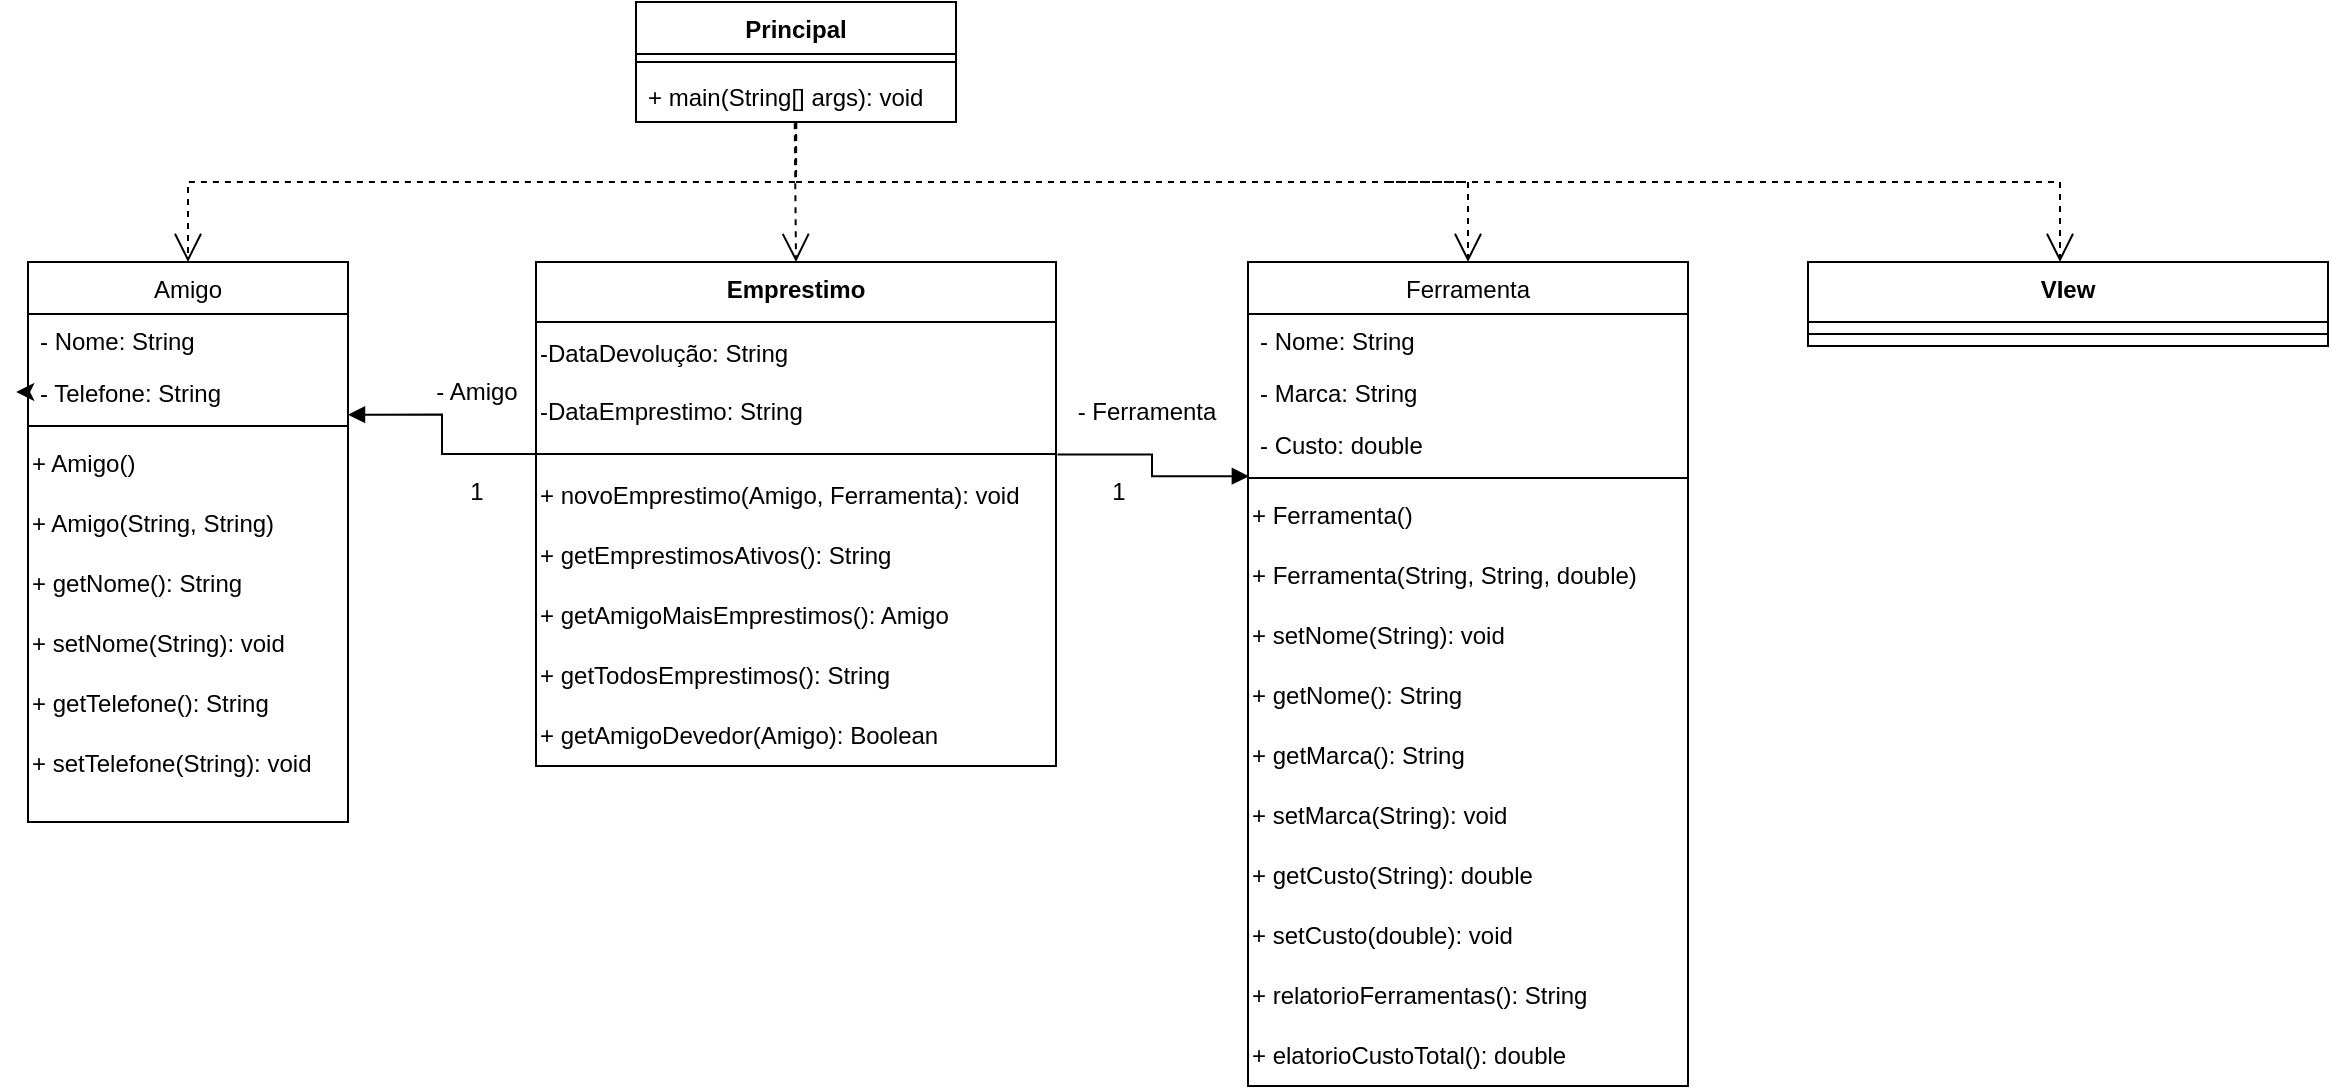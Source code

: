 <mxfile version="24.3.1" type="github">
  <diagram id="C5RBs43oDa-KdzZeNtuy" name="Page-1">
    <mxGraphModel dx="1114" dy="606" grid="1" gridSize="10" guides="1" tooltips="1" connect="1" arrows="1" fold="1" page="1" pageScale="1" pageWidth="827" pageHeight="1169" math="0" shadow="0">
      <root>
        <mxCell id="WIyWlLk6GJQsqaUBKTNV-0" />
        <mxCell id="WIyWlLk6GJQsqaUBKTNV-1" parent="WIyWlLk6GJQsqaUBKTNV-0" />
        <mxCell id="zkfFHV4jXpPFQw0GAbJ--0" value="Amigo" style="swimlane;fontStyle=0;align=center;verticalAlign=top;childLayout=stackLayout;horizontal=1;startSize=26;horizontalStack=0;resizeParent=1;resizeLast=0;collapsible=1;marginBottom=0;rounded=0;shadow=0;strokeWidth=1;" parent="WIyWlLk6GJQsqaUBKTNV-1" vertex="1">
          <mxGeometry x="40" y="200" width="160" height="280" as="geometry">
            <mxRectangle x="230" y="140" width="160" height="26" as="alternateBounds" />
          </mxGeometry>
        </mxCell>
        <mxCell id="zkfFHV4jXpPFQw0GAbJ--1" value="- Nome: String" style="text;align=left;verticalAlign=top;spacingLeft=4;spacingRight=4;overflow=hidden;rotatable=0;points=[[0,0.5],[1,0.5]];portConstraint=eastwest;" parent="zkfFHV4jXpPFQw0GAbJ--0" vertex="1">
          <mxGeometry y="26" width="160" height="26" as="geometry" />
        </mxCell>
        <mxCell id="zkfFHV4jXpPFQw0GAbJ--2" value="- Telefone: String" style="text;align=left;verticalAlign=top;spacingLeft=4;spacingRight=4;overflow=hidden;rotatable=0;points=[[0,0.5],[1,0.5]];portConstraint=eastwest;rounded=0;shadow=0;html=0;" parent="zkfFHV4jXpPFQw0GAbJ--0" vertex="1">
          <mxGeometry y="52" width="160" height="26" as="geometry" />
        </mxCell>
        <mxCell id="zkfFHV4jXpPFQw0GAbJ--4" value="" style="line;html=1;strokeWidth=1;align=left;verticalAlign=middle;spacingTop=-1;spacingLeft=3;spacingRight=3;rotatable=0;labelPosition=right;points=[];portConstraint=eastwest;" parent="zkfFHV4jXpPFQw0GAbJ--0" vertex="1">
          <mxGeometry y="78" width="160" height="8" as="geometry" />
        </mxCell>
        <mxCell id="Jhfz_wiX2IJ8C3nvSUvK-13" style="edgeStyle=orthogonalEdgeStyle;rounded=0;orthogonalLoop=1;jettySize=auto;html=1;exitX=0;exitY=0.5;exitDx=0;exitDy=0;entryX=-0.037;entryY=0.462;entryDx=0;entryDy=0;entryPerimeter=0;" parent="zkfFHV4jXpPFQw0GAbJ--0" source="zkfFHV4jXpPFQw0GAbJ--2" target="zkfFHV4jXpPFQw0GAbJ--2" edge="1">
          <mxGeometry relative="1" as="geometry" />
        </mxCell>
        <mxCell id="Jhfz_wiX2IJ8C3nvSUvK-22" value="+ Amigo()" style="text;html=1;align=left;verticalAlign=middle;resizable=0;points=[];autosize=1;strokeColor=none;fillColor=none;" parent="zkfFHV4jXpPFQw0GAbJ--0" vertex="1">
          <mxGeometry y="86" width="160" height="30" as="geometry" />
        </mxCell>
        <mxCell id="Jhfz_wiX2IJ8C3nvSUvK-24" value="+ Amigo(String, String)" style="text;html=1;align=left;verticalAlign=middle;resizable=0;points=[];autosize=1;strokeColor=none;fillColor=none;" parent="zkfFHV4jXpPFQw0GAbJ--0" vertex="1">
          <mxGeometry y="116" width="160" height="30" as="geometry" />
        </mxCell>
        <mxCell id="Jhfz_wiX2IJ8C3nvSUvK-26" value="+ getNome(): String" style="text;html=1;align=left;verticalAlign=middle;resizable=0;points=[];autosize=1;strokeColor=none;fillColor=none;" parent="zkfFHV4jXpPFQw0GAbJ--0" vertex="1">
          <mxGeometry y="146" width="160" height="30" as="geometry" />
        </mxCell>
        <mxCell id="Jhfz_wiX2IJ8C3nvSUvK-27" value="+ setNome(String): void" style="text;html=1;align=left;verticalAlign=middle;resizable=0;points=[];autosize=1;strokeColor=none;fillColor=none;" parent="zkfFHV4jXpPFQw0GAbJ--0" vertex="1">
          <mxGeometry y="176" width="160" height="30" as="geometry" />
        </mxCell>
        <mxCell id="Jhfz_wiX2IJ8C3nvSUvK-28" value="+ getTelefone(): String" style="text;html=1;align=left;verticalAlign=middle;resizable=0;points=[];autosize=1;strokeColor=none;fillColor=none;" parent="zkfFHV4jXpPFQw0GAbJ--0" vertex="1">
          <mxGeometry y="206" width="160" height="30" as="geometry" />
        </mxCell>
        <mxCell id="Jhfz_wiX2IJ8C3nvSUvK-29" value="+ setTelefone(String): void" style="text;html=1;align=left;verticalAlign=middle;resizable=0;points=[];autosize=1;strokeColor=none;fillColor=none;" parent="zkfFHV4jXpPFQw0GAbJ--0" vertex="1">
          <mxGeometry y="236" width="160" height="30" as="geometry" />
        </mxCell>
        <mxCell id="zkfFHV4jXpPFQw0GAbJ--17" value="Ferramenta" style="swimlane;fontStyle=0;align=center;verticalAlign=top;childLayout=stackLayout;horizontal=1;startSize=26;horizontalStack=0;resizeParent=1;resizeLast=0;collapsible=1;marginBottom=0;rounded=0;shadow=0;strokeWidth=1;" parent="WIyWlLk6GJQsqaUBKTNV-1" vertex="1">
          <mxGeometry x="650" y="200" width="220" height="412" as="geometry">
            <mxRectangle x="550" y="140" width="160" height="26" as="alternateBounds" />
          </mxGeometry>
        </mxCell>
        <mxCell id="zkfFHV4jXpPFQw0GAbJ--18" value="- Nome: String" style="text;align=left;verticalAlign=top;spacingLeft=4;spacingRight=4;overflow=hidden;rotatable=0;points=[[0,0.5],[1,0.5]];portConstraint=eastwest;" parent="zkfFHV4jXpPFQw0GAbJ--17" vertex="1">
          <mxGeometry y="26" width="220" height="26" as="geometry" />
        </mxCell>
        <mxCell id="zkfFHV4jXpPFQw0GAbJ--19" value="- Marca: String" style="text;align=left;verticalAlign=top;spacingLeft=4;spacingRight=4;overflow=hidden;rotatable=0;points=[[0,0.5],[1,0.5]];portConstraint=eastwest;rounded=0;shadow=0;html=0;" parent="zkfFHV4jXpPFQw0GAbJ--17" vertex="1">
          <mxGeometry y="52" width="220" height="26" as="geometry" />
        </mxCell>
        <mxCell id="zkfFHV4jXpPFQw0GAbJ--20" value="- Custo: double" style="text;align=left;verticalAlign=top;spacingLeft=4;spacingRight=4;overflow=hidden;rotatable=0;points=[[0,0.5],[1,0.5]];portConstraint=eastwest;rounded=0;shadow=0;html=0;" parent="zkfFHV4jXpPFQw0GAbJ--17" vertex="1">
          <mxGeometry y="78" width="220" height="26" as="geometry" />
        </mxCell>
        <mxCell id="zkfFHV4jXpPFQw0GAbJ--23" value="" style="line;html=1;strokeWidth=1;align=left;verticalAlign=middle;spacingTop=-1;spacingLeft=3;spacingRight=3;rotatable=0;labelPosition=right;points=[];portConstraint=eastwest;" parent="zkfFHV4jXpPFQw0GAbJ--17" vertex="1">
          <mxGeometry y="104" width="220" height="8" as="geometry" />
        </mxCell>
        <mxCell id="Jhfz_wiX2IJ8C3nvSUvK-35" value="+ Ferramenta()" style="text;html=1;align=left;verticalAlign=middle;resizable=0;points=[];autosize=1;strokeColor=none;fillColor=none;" parent="zkfFHV4jXpPFQw0GAbJ--17" vertex="1">
          <mxGeometry y="112" width="220" height="30" as="geometry" />
        </mxCell>
        <mxCell id="Jhfz_wiX2IJ8C3nvSUvK-34" value="+ Ferramenta(String, String, double)" style="text;html=1;align=left;verticalAlign=middle;resizable=0;points=[];autosize=1;strokeColor=none;fillColor=none;" parent="zkfFHV4jXpPFQw0GAbJ--17" vertex="1">
          <mxGeometry y="142" width="220" height="30" as="geometry" />
        </mxCell>
        <mxCell id="Jhfz_wiX2IJ8C3nvSUvK-33" value="+ setNome(String): void" style="text;html=1;align=left;verticalAlign=middle;resizable=0;points=[];autosize=1;strokeColor=none;fillColor=none;" parent="zkfFHV4jXpPFQw0GAbJ--17" vertex="1">
          <mxGeometry y="172" width="220" height="30" as="geometry" />
        </mxCell>
        <mxCell id="Jhfz_wiX2IJ8C3nvSUvK-32" value="+ getNome(): String" style="text;html=1;align=left;verticalAlign=middle;resizable=0;points=[];autosize=1;strokeColor=none;fillColor=none;" parent="zkfFHV4jXpPFQw0GAbJ--17" vertex="1">
          <mxGeometry y="202" width="220" height="30" as="geometry" />
        </mxCell>
        <mxCell id="Jhfz_wiX2IJ8C3nvSUvK-31" value="+ getMarca(): String" style="text;html=1;align=left;verticalAlign=middle;resizable=0;points=[];autosize=1;strokeColor=none;fillColor=none;" parent="zkfFHV4jXpPFQw0GAbJ--17" vertex="1">
          <mxGeometry y="232" width="220" height="30" as="geometry" />
        </mxCell>
        <mxCell id="Jhfz_wiX2IJ8C3nvSUvK-37" value="+ setMarca(String): void" style="text;html=1;align=left;verticalAlign=middle;resizable=0;points=[];autosize=1;strokeColor=none;fillColor=none;" parent="zkfFHV4jXpPFQw0GAbJ--17" vertex="1">
          <mxGeometry y="262" width="220" height="30" as="geometry" />
        </mxCell>
        <mxCell id="Jhfz_wiX2IJ8C3nvSUvK-39" value="+ getCusto(String): double" style="text;html=1;align=left;verticalAlign=middle;resizable=0;points=[];autosize=1;strokeColor=none;fillColor=none;" parent="zkfFHV4jXpPFQw0GAbJ--17" vertex="1">
          <mxGeometry y="292" width="220" height="30" as="geometry" />
        </mxCell>
        <mxCell id="Jhfz_wiX2IJ8C3nvSUvK-38" value="+ setCusto(double): void" style="text;html=1;align=left;verticalAlign=middle;resizable=0;points=[];autosize=1;strokeColor=none;fillColor=none;" parent="zkfFHV4jXpPFQw0GAbJ--17" vertex="1">
          <mxGeometry y="322" width="220" height="30" as="geometry" />
        </mxCell>
        <mxCell id="Jhfz_wiX2IJ8C3nvSUvK-70" value="+ relatorioFerramentas(): String" style="text;html=1;align=left;verticalAlign=middle;resizable=0;points=[];autosize=1;strokeColor=none;fillColor=none;" parent="zkfFHV4jXpPFQw0GAbJ--17" vertex="1">
          <mxGeometry y="352" width="220" height="30" as="geometry" />
        </mxCell>
        <mxCell id="Jhfz_wiX2IJ8C3nvSUvK-69" value="+ elatorioCustoTotal(): double" style="text;html=1;align=left;verticalAlign=middle;resizable=0;points=[];autosize=1;strokeColor=none;fillColor=none;" parent="zkfFHV4jXpPFQw0GAbJ--17" vertex="1">
          <mxGeometry y="382" width="220" height="30" as="geometry" />
        </mxCell>
        <mxCell id="Jhfz_wiX2IJ8C3nvSUvK-3" value="Principal" style="swimlane;fontStyle=1;align=center;verticalAlign=top;childLayout=stackLayout;horizontal=1;startSize=26;horizontalStack=0;resizeParent=1;resizeParentMax=0;resizeLast=0;collapsible=1;marginBottom=0;whiteSpace=wrap;html=1;" parent="WIyWlLk6GJQsqaUBKTNV-1" vertex="1">
          <mxGeometry x="344" y="70" width="160" height="60" as="geometry" />
        </mxCell>
        <mxCell id="Jhfz_wiX2IJ8C3nvSUvK-5" value="" style="line;strokeWidth=1;fillColor=none;align=left;verticalAlign=middle;spacingTop=-1;spacingLeft=3;spacingRight=3;rotatable=0;labelPosition=right;points=[];portConstraint=eastwest;strokeColor=inherit;" parent="Jhfz_wiX2IJ8C3nvSUvK-3" vertex="1">
          <mxGeometry y="26" width="160" height="8" as="geometry" />
        </mxCell>
        <mxCell id="Jhfz_wiX2IJ8C3nvSUvK-6" value="+ main(String[] args): void" style="text;strokeColor=none;fillColor=none;align=left;verticalAlign=top;spacingLeft=4;spacingRight=4;overflow=hidden;rotatable=0;points=[[0,0.5],[1,0.5]];portConstraint=eastwest;whiteSpace=wrap;html=1;" parent="Jhfz_wiX2IJ8C3nvSUvK-3" vertex="1">
          <mxGeometry y="34" width="160" height="26" as="geometry" />
        </mxCell>
        <mxCell id="Jhfz_wiX2IJ8C3nvSUvK-7" value="" style="endArrow=open;endSize=12;dashed=1;html=1;rounded=0;exitX=0.501;exitY=1.021;exitDx=0;exitDy=0;exitPerimeter=0;entryX=0.5;entryY=0;entryDx=0;entryDy=0;" parent="WIyWlLk6GJQsqaUBKTNV-1" source="Jhfz_wiX2IJ8C3nvSUvK-6" target="zkfFHV4jXpPFQw0GAbJ--0" edge="1">
          <mxGeometry x="0.315" y="-94" width="160" relative="1" as="geometry">
            <mxPoint x="340" y="240" as="sourcePoint" />
            <mxPoint x="500" y="240" as="targetPoint" />
            <Array as="points">
              <mxPoint x="424" y="160" />
              <mxPoint x="120" y="160" />
            </Array>
            <mxPoint x="44" y="-80" as="offset" />
          </mxGeometry>
        </mxCell>
        <mxCell id="Jhfz_wiX2IJ8C3nvSUvK-8" value="" style="endArrow=open;endSize=12;dashed=1;html=1;rounded=0;exitX=0.5;exitY=1;exitDx=0;exitDy=0;exitPerimeter=0;entryX=0.5;entryY=0;entryDx=0;entryDy=0;" parent="WIyWlLk6GJQsqaUBKTNV-1" source="Jhfz_wiX2IJ8C3nvSUvK-6" target="zkfFHV4jXpPFQw0GAbJ--17" edge="1">
          <mxGeometry x="0.228" y="70" width="160" relative="1" as="geometry">
            <mxPoint x="340" y="240" as="sourcePoint" />
            <mxPoint x="500" y="240" as="targetPoint" />
            <Array as="points">
              <mxPoint x="424" y="160" />
              <mxPoint x="760" y="160" />
            </Array>
            <mxPoint as="offset" />
          </mxGeometry>
        </mxCell>
        <mxCell id="Jhfz_wiX2IJ8C3nvSUvK-46" value="Emprestimo" style="swimlane;fontStyle=1;align=center;verticalAlign=top;childLayout=stackLayout;horizontal=1;startSize=30;horizontalStack=0;resizeParent=1;resizeParentMax=0;resizeLast=0;collapsible=1;marginBottom=0;whiteSpace=wrap;html=1;" parent="WIyWlLk6GJQsqaUBKTNV-1" vertex="1">
          <mxGeometry x="294" y="200" width="260" height="252" as="geometry" />
        </mxCell>
        <mxCell id="qXMspSUYPpyihNdOe1WS-12" value="-DataDevolução: String&lt;div&gt;&lt;br&gt;&lt;div&gt;-DataEmprestimo: String&lt;/div&gt;&lt;/div&gt;" style="text;html=1;align=left;verticalAlign=middle;resizable=0;points=[];autosize=1;strokeColor=none;fillColor=none;" parent="Jhfz_wiX2IJ8C3nvSUvK-46" vertex="1">
          <mxGeometry y="30" width="260" height="60" as="geometry" />
        </mxCell>
        <mxCell id="Jhfz_wiX2IJ8C3nvSUvK-48" value="" style="line;strokeWidth=1;fillColor=none;align=left;verticalAlign=middle;spacingTop=-1;spacingLeft=3;spacingRight=3;rotatable=0;labelPosition=right;points=[];portConstraint=eastwest;strokeColor=inherit;" parent="Jhfz_wiX2IJ8C3nvSUvK-46" vertex="1">
          <mxGeometry y="90" width="260" height="12" as="geometry" />
        </mxCell>
        <mxCell id="Jhfz_wiX2IJ8C3nvSUvK-65" value="+ novoEmprestimo(Amigo, Ferramenta): void" style="text;html=1;align=left;verticalAlign=middle;resizable=0;points=[];autosize=1;strokeColor=none;fillColor=none;" parent="Jhfz_wiX2IJ8C3nvSUvK-46" vertex="1">
          <mxGeometry y="102" width="260" height="30" as="geometry" />
        </mxCell>
        <mxCell id="Jhfz_wiX2IJ8C3nvSUvK-64" value="+ getEmprestimosAtivos(): String" style="text;html=1;align=left;verticalAlign=middle;resizable=0;points=[];autosize=1;strokeColor=none;fillColor=none;" parent="Jhfz_wiX2IJ8C3nvSUvK-46" vertex="1">
          <mxGeometry y="132" width="260" height="30" as="geometry" />
        </mxCell>
        <mxCell id="Jhfz_wiX2IJ8C3nvSUvK-66" value="+ getAmigoMaisEmprestimos(): Amigo" style="text;html=1;align=left;verticalAlign=middle;resizable=0;points=[];autosize=1;strokeColor=none;fillColor=none;" parent="Jhfz_wiX2IJ8C3nvSUvK-46" vertex="1">
          <mxGeometry y="162" width="260" height="30" as="geometry" />
        </mxCell>
        <mxCell id="Jhfz_wiX2IJ8C3nvSUvK-67" value="+ getTodosEmprestimos(): String" style="text;html=1;align=left;verticalAlign=middle;resizable=0;points=[];autosize=1;strokeColor=none;fillColor=none;" parent="Jhfz_wiX2IJ8C3nvSUvK-46" vertex="1">
          <mxGeometry y="192" width="260" height="30" as="geometry" />
        </mxCell>
        <mxCell id="Jhfz_wiX2IJ8C3nvSUvK-68" value="+ getAmigoDevedor(Amigo): Boolean" style="text;html=1;align=left;verticalAlign=middle;resizable=0;points=[];autosize=1;strokeColor=none;fillColor=none;" parent="Jhfz_wiX2IJ8C3nvSUvK-46" vertex="1">
          <mxGeometry y="222" width="260" height="30" as="geometry" />
        </mxCell>
        <mxCell id="Jhfz_wiX2IJ8C3nvSUvK-50" value="" style="endArrow=open;endSize=12;dashed=1;html=1;rounded=0;entryX=0.5;entryY=0;entryDx=0;entryDy=0;exitX=0.496;exitY=1.025;exitDx=0;exitDy=0;exitPerimeter=0;" parent="WIyWlLk6GJQsqaUBKTNV-1" source="Jhfz_wiX2IJ8C3nvSUvK-6" target="Jhfz_wiX2IJ8C3nvSUvK-46" edge="1">
          <mxGeometry width="160" relative="1" as="geometry">
            <mxPoint x="420" y="130" as="sourcePoint" />
            <mxPoint x="430" y="420" as="targetPoint" />
          </mxGeometry>
        </mxCell>
        <mxCell id="Jhfz_wiX2IJ8C3nvSUvK-51" value="" style="endArrow=block;endFill=1;html=1;edgeStyle=orthogonalEdgeStyle;align=left;verticalAlign=top;rounded=0;entryX=0.002;entryY=0.39;entryDx=0;entryDy=0;entryPerimeter=0;exitX=1.003;exitY=0.517;exitDx=0;exitDy=0;exitPerimeter=0;" parent="WIyWlLk6GJQsqaUBKTNV-1" source="Jhfz_wiX2IJ8C3nvSUvK-48" target="zkfFHV4jXpPFQw0GAbJ--23" edge="1">
          <mxGeometry x="-0.67" y="25" relative="1" as="geometry">
            <mxPoint x="330" y="410" as="sourcePoint" />
            <mxPoint x="490" y="410" as="targetPoint" />
            <mxPoint as="offset" />
          </mxGeometry>
        </mxCell>
        <mxCell id="Jhfz_wiX2IJ8C3nvSUvK-53" value="" style="endArrow=block;endFill=1;html=1;edgeStyle=orthogonalEdgeStyle;align=left;verticalAlign=top;rounded=0;entryX=1;entryY=0.936;entryDx=0;entryDy=0;entryPerimeter=0;" parent="WIyWlLk6GJQsqaUBKTNV-1" source="Jhfz_wiX2IJ8C3nvSUvK-48" target="zkfFHV4jXpPFQw0GAbJ--2" edge="1">
          <mxGeometry x="-1" relative="1" as="geometry">
            <mxPoint x="340" y="320" as="sourcePoint" />
            <mxPoint x="240" y="320" as="targetPoint" />
            <mxPoint as="offset" />
          </mxGeometry>
        </mxCell>
        <mxCell id="Jhfz_wiX2IJ8C3nvSUvK-56" value="- Amigo" style="text;html=1;align=center;verticalAlign=middle;resizable=0;points=[];autosize=1;strokeColor=none;fillColor=none;" parent="WIyWlLk6GJQsqaUBKTNV-1" vertex="1">
          <mxGeometry x="234" y="250" width="60" height="30" as="geometry" />
        </mxCell>
        <mxCell id="Jhfz_wiX2IJ8C3nvSUvK-58" value="1" style="text;html=1;align=center;verticalAlign=middle;resizable=0;points=[];autosize=1;strokeColor=none;fillColor=none;" parent="WIyWlLk6GJQsqaUBKTNV-1" vertex="1">
          <mxGeometry x="249" y="300" width="30" height="30" as="geometry" />
        </mxCell>
        <mxCell id="Jhfz_wiX2IJ8C3nvSUvK-59" value="- Ferramenta" style="text;html=1;align=center;verticalAlign=middle;resizable=0;points=[];autosize=1;strokeColor=none;fillColor=none;" parent="WIyWlLk6GJQsqaUBKTNV-1" vertex="1">
          <mxGeometry x="554" y="260" width="90" height="30" as="geometry" />
        </mxCell>
        <mxCell id="Jhfz_wiX2IJ8C3nvSUvK-60" value="1" style="text;html=1;align=center;verticalAlign=middle;resizable=0;points=[];autosize=1;strokeColor=none;fillColor=none;" parent="WIyWlLk6GJQsqaUBKTNV-1" vertex="1">
          <mxGeometry x="570" y="300" width="30" height="30" as="geometry" />
        </mxCell>
        <mxCell id="qXMspSUYPpyihNdOe1WS-21" value="VIew" style="swimlane;fontStyle=1;align=center;verticalAlign=top;childLayout=stackLayout;horizontal=1;startSize=30;horizontalStack=0;resizeParent=1;resizeParentMax=0;resizeLast=0;collapsible=1;marginBottom=0;whiteSpace=wrap;html=1;" parent="WIyWlLk6GJQsqaUBKTNV-1" vertex="1">
          <mxGeometry x="930" y="200" width="260" height="42" as="geometry" />
        </mxCell>
        <mxCell id="qXMspSUYPpyihNdOe1WS-23" value="" style="line;strokeWidth=1;fillColor=none;align=left;verticalAlign=middle;spacingTop=-1;spacingLeft=3;spacingRight=3;rotatable=0;labelPosition=right;points=[];portConstraint=eastwest;strokeColor=inherit;" parent="qXMspSUYPpyihNdOe1WS-21" vertex="1">
          <mxGeometry y="30" width="260" height="12" as="geometry" />
        </mxCell>
        <mxCell id="qXMspSUYPpyihNdOe1WS-29" value="" style="endArrow=open;endSize=12;dashed=1;html=1;rounded=0;entryX=0.5;entryY=0;entryDx=0;entryDy=0;" parent="WIyWlLk6GJQsqaUBKTNV-1" edge="1">
          <mxGeometry x="0.228" y="70" width="160" relative="1" as="geometry">
            <mxPoint x="720" y="160" as="sourcePoint" />
            <mxPoint x="1056" y="200" as="targetPoint" />
            <Array as="points">
              <mxPoint x="720" y="160" />
              <mxPoint x="1056" y="160" />
            </Array>
            <mxPoint as="offset" />
          </mxGeometry>
        </mxCell>
      </root>
    </mxGraphModel>
  </diagram>
</mxfile>
